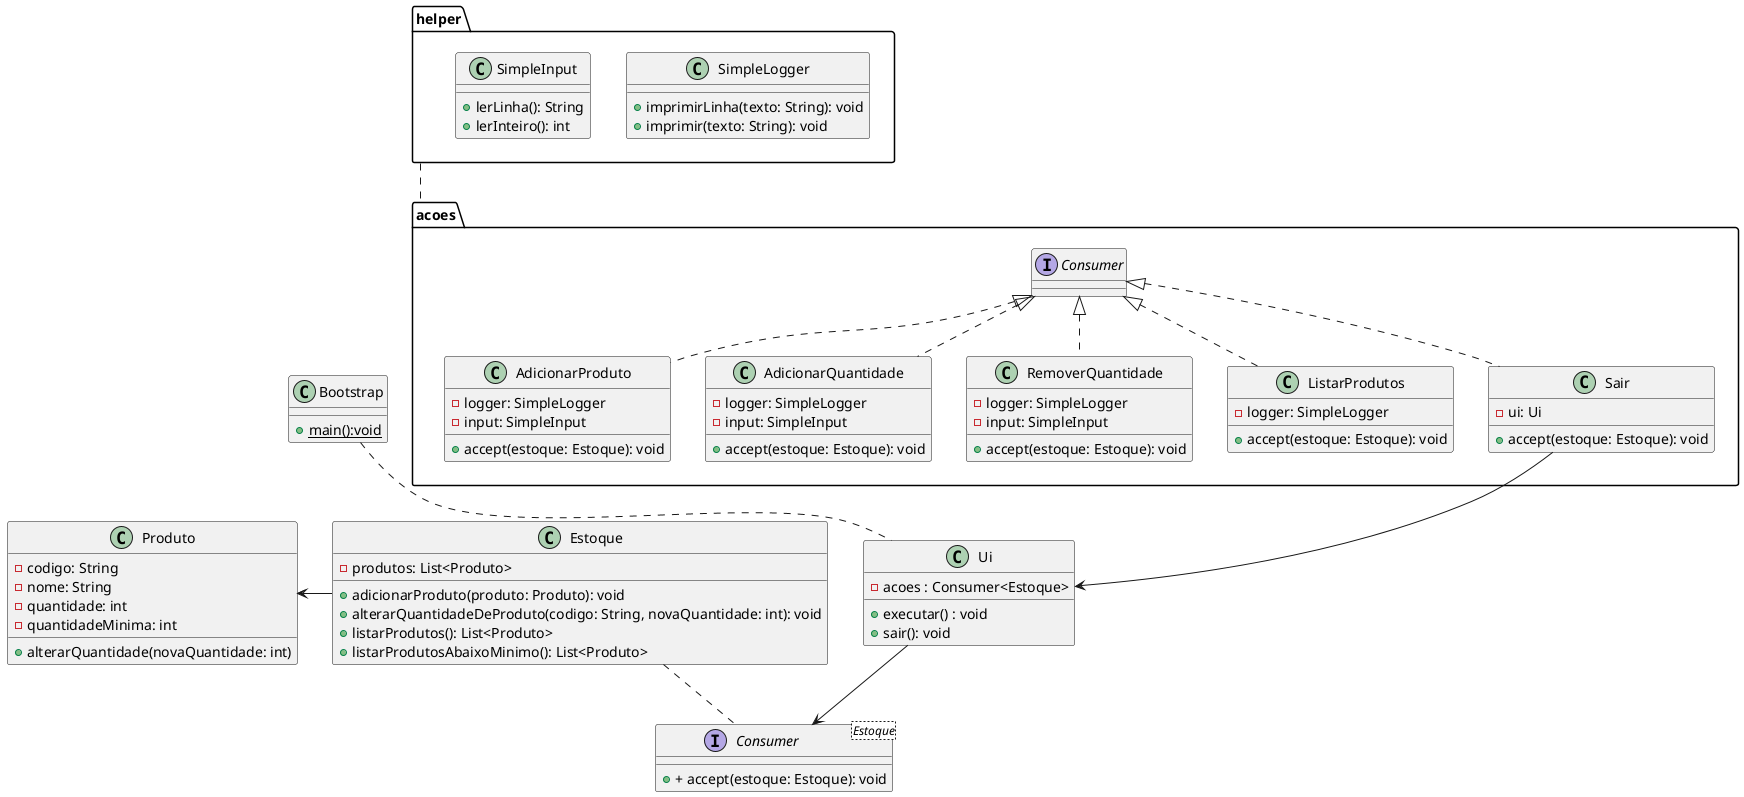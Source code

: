 @startuml controle-de-estoque

class Produto {
  - codigo: String
  - nome: String
  - quantidade: int
  - quantidadeMinima: int

  + alterarQuantidade(novaQuantidade: int)
}

class Estoque {
  - produtos: List<Produto>
  + adicionarProduto(produto: Produto): void
  + alterarQuantidadeDeProduto(codigo: String, novaQuantidade: int): void
  + listarProdutos(): List<Produto>
  + listarProdutosAbaixoMinimo(): List<Produto>
}

interface Consumer<Estoque> {
  + + accept(estoque: Estoque): void
}

package helper {
  class SimpleLogger {
    + imprimirLinha(texto: String): void
    + imprimir(texto: String): void
  }

  class SimpleInput {
    + lerLinha(): String
    + lerInteiro(): int
  }
}

package acoes {

  class AdicionarProduto implements Consumer {
    - logger: SimpleLogger
    - input: SimpleInput

    + accept(estoque: Estoque): void
  }

  class AdicionarQuantidade implements Consumer {
    - logger: SimpleLogger
    - input: SimpleInput

    + accept(estoque: Estoque): void
  }


  class RemoverQuantidade implements Consumer {
    - logger: SimpleLogger
    - input: SimpleInput

    + accept(estoque: Estoque): void
  }

  class ListarProdutos implements Consumer {
    - logger: SimpleLogger

    + accept(estoque: Estoque): void
  }

  class Sair implements Consumer {
    - ui: Ui
    + accept(estoque: Estoque): void
  }

}

class Ui {
  - acoes : Consumer<Estoque>

  + executar() : void
  + sair(): void
}

class Bootstrap {
  + {static} main():void
}


Bootstrap .. Ui
Ui --> Consumer
Sair --> Ui
Consumer .up. Estoque
acoes .up. helper
Estoque -left-> Produto

@enduml